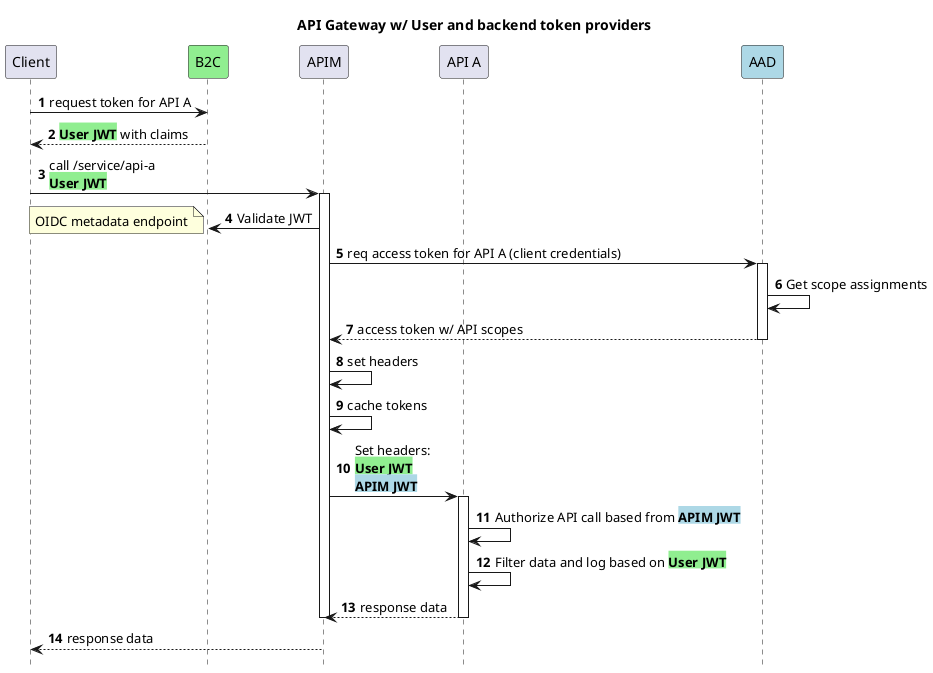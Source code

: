 @startuml api-gateway-apim-as-token-provider

autonumber
hide footbox
title API Gateway w/ User and backend token providers

participant Client
participant B2C #LightGreen
participant APIM 
participant "API A"
participant "AAD" #LightBlue

Client -> B2C: request token for API A
B2C --> Client: <back:lightGreen>**User JWT**</back> with claims
Client -> APIM: call /service/api-a\n<back:lightGreen>**User JWT**</back>
activate APIM
APIM -> B2C: Validate JWT
note left : OIDC metadata endpoint

APIM -> AAD: req access token for API A (client credentials)
activate AAD
AAD -> AAD: Get scope assignments
AAD ---> APIM: access token w/ API scopes
deactivate AAD
APIM -> APIM: set headers 
APIM -> APIM: cache tokens

APIM -> "API A": Set headers:\n<back:lightGreen>**User JWT**</back>\n<back:lightBlue>**APIM JWT**</back>
activate "API A"
"API A" -> "API A": Authorize API call based from <back:lightBlue>**APIM JWT**</back>
"API A" -> "API A": Filter data and log based on <back:lightGreen>**User JWT**</back>
"API A" --> APIM: response data
deactivate "API A"

deactivate APIM
APIM --> Client: response data

@enduml
